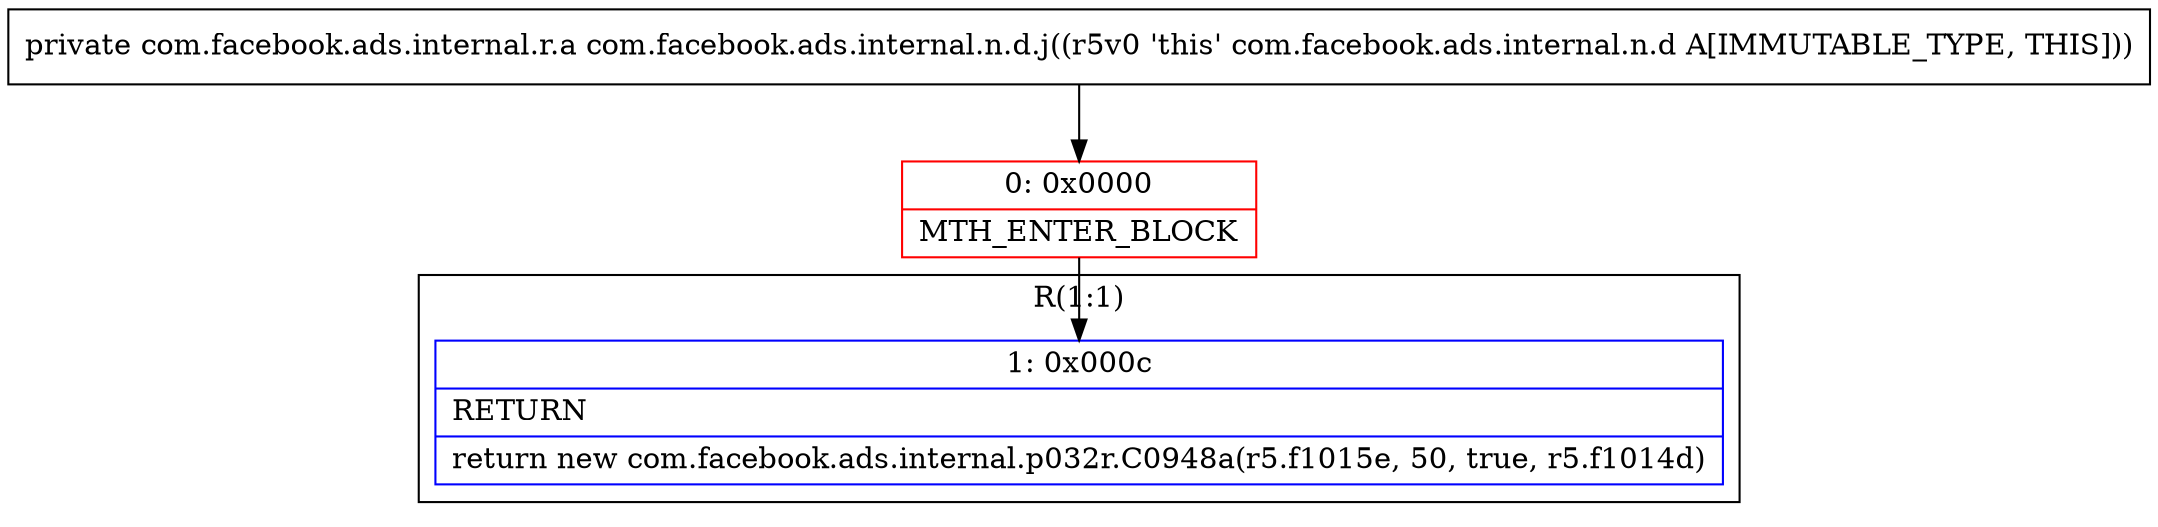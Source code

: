 digraph "CFG forcom.facebook.ads.internal.n.d.j()Lcom\/facebook\/ads\/internal\/r\/a;" {
subgraph cluster_Region_52411484 {
label = "R(1:1)";
node [shape=record,color=blue];
Node_1 [shape=record,label="{1\:\ 0x000c|RETURN\l|return new com.facebook.ads.internal.p032r.C0948a(r5.f1015e, 50, true, r5.f1014d)\l}"];
}
Node_0 [shape=record,color=red,label="{0\:\ 0x0000|MTH_ENTER_BLOCK\l}"];
MethodNode[shape=record,label="{private com.facebook.ads.internal.r.a com.facebook.ads.internal.n.d.j((r5v0 'this' com.facebook.ads.internal.n.d A[IMMUTABLE_TYPE, THIS])) }"];
MethodNode -> Node_0;
Node_0 -> Node_1;
}

